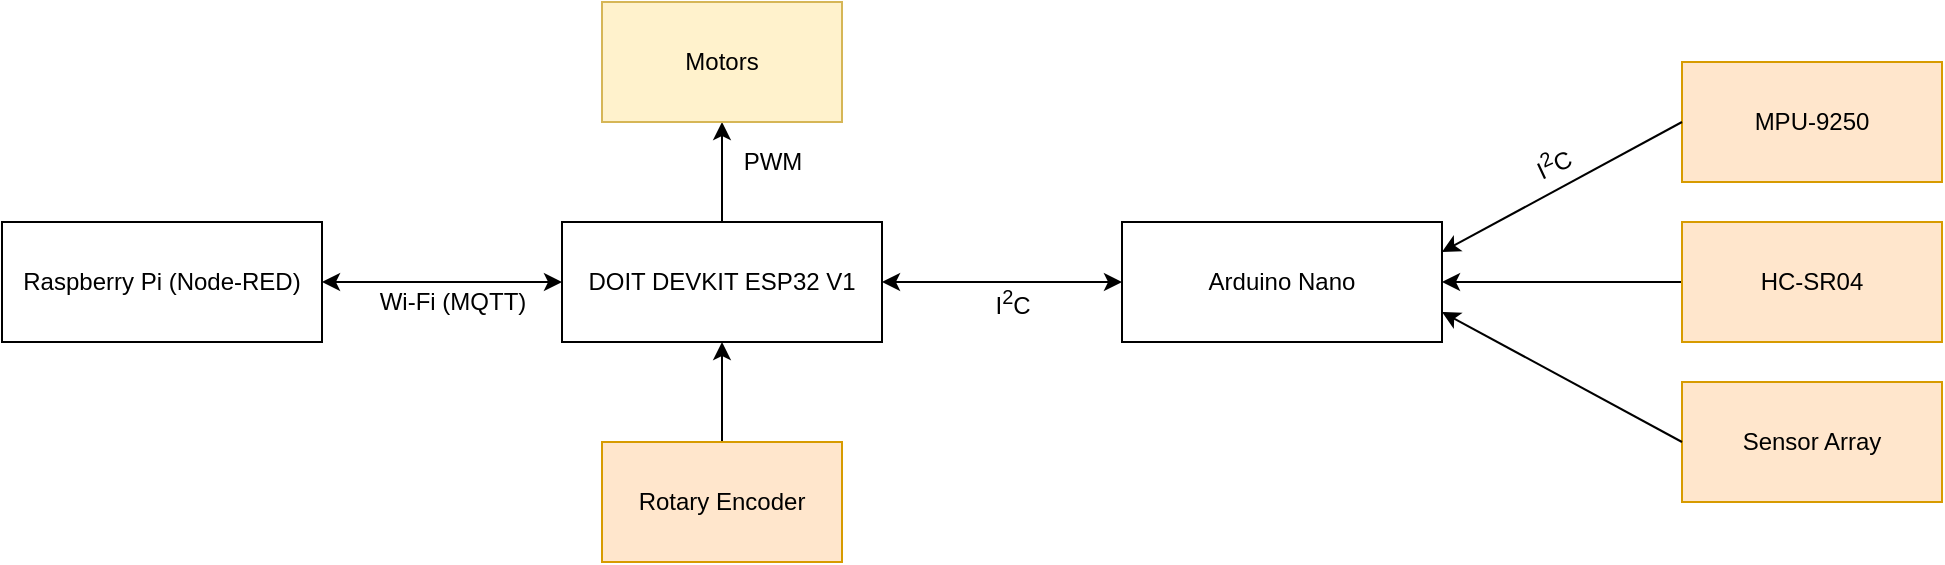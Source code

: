 <mxfile version="16.6.6" type="device"><diagram id="ubyR6rktMIwkKOeLpn3r" name="Page-1"><mxGraphModel dx="1020" dy="632" grid="1" gridSize="10" guides="1" tooltips="1" connect="1" arrows="1" fold="1" page="1" pageScale="1" pageWidth="827" pageHeight="1169" math="0" shadow="0"><root><mxCell id="0"/><mxCell id="1" parent="0"/><mxCell id="_yaw2SVtpC06VwBSN-_Q-24" value="" style="edgeStyle=orthogonalEdgeStyle;rounded=0;orthogonalLoop=1;jettySize=auto;html=1;" edge="1" parent="1" source="_yaw2SVtpC06VwBSN-_Q-1" target="_yaw2SVtpC06VwBSN-_Q-4"><mxGeometry relative="1" as="geometry"/></mxCell><mxCell id="_yaw2SVtpC06VwBSN-_Q-1" value="DOIT DEVKIT ESP32 V1" style="rounded=0;whiteSpace=wrap;html=1;" vertex="1" parent="1"><mxGeometry x="400" y="210" width="160" height="60" as="geometry"/></mxCell><mxCell id="_yaw2SVtpC06VwBSN-_Q-2" value="Arduino Nano" style="rounded=0;whiteSpace=wrap;html=1;" vertex="1" parent="1"><mxGeometry x="680" y="210" width="160" height="60" as="geometry"/></mxCell><mxCell id="_yaw2SVtpC06VwBSN-_Q-3" value="Raspberry Pi (Node-RED)" style="rounded=0;whiteSpace=wrap;html=1;" vertex="1" parent="1"><mxGeometry x="120" y="210" width="160" height="60" as="geometry"/></mxCell><mxCell id="_yaw2SVtpC06VwBSN-_Q-4" value="Motors" style="rounded=0;whiteSpace=wrap;html=1;fillColor=#fff2cc;strokeColor=#d6b656;" vertex="1" parent="1"><mxGeometry x="420" y="100" width="120" height="60" as="geometry"/></mxCell><mxCell id="_yaw2SVtpC06VwBSN-_Q-31" value="" style="edgeStyle=orthogonalEdgeStyle;rounded=0;orthogonalLoop=1;jettySize=auto;html=1;" edge="1" parent="1" source="_yaw2SVtpC06VwBSN-_Q-5" target="_yaw2SVtpC06VwBSN-_Q-1"><mxGeometry relative="1" as="geometry"/></mxCell><mxCell id="_yaw2SVtpC06VwBSN-_Q-5" value="Rotary Encoder" style="rounded=0;whiteSpace=wrap;html=1;fillColor=#ffe6cc;strokeColor=#d79b00;" vertex="1" parent="1"><mxGeometry x="420" y="320" width="120" height="60" as="geometry"/></mxCell><mxCell id="_yaw2SVtpC06VwBSN-_Q-6" value="Sensor Array" style="rounded=0;whiteSpace=wrap;html=1;fillColor=#ffe6cc;strokeColor=#d79b00;" vertex="1" parent="1"><mxGeometry x="960" y="290" width="130" height="60" as="geometry"/></mxCell><mxCell id="_yaw2SVtpC06VwBSN-_Q-13" value="" style="edgeStyle=orthogonalEdgeStyle;rounded=0;orthogonalLoop=1;jettySize=auto;html=1;" edge="1" parent="1" source="_yaw2SVtpC06VwBSN-_Q-8" target="_yaw2SVtpC06VwBSN-_Q-2"><mxGeometry relative="1" as="geometry"/></mxCell><mxCell id="_yaw2SVtpC06VwBSN-_Q-8" value="HC-SR04" style="rounded=0;whiteSpace=wrap;html=1;fillColor=#ffe6cc;strokeColor=#d79b00;" vertex="1" parent="1"><mxGeometry x="960" y="210" width="130" height="60" as="geometry"/></mxCell><mxCell id="_yaw2SVtpC06VwBSN-_Q-9" value="MPU-9250" style="rounded=0;whiteSpace=wrap;html=1;fillColor=#ffe6cc;strokeColor=#d79b00;" vertex="1" parent="1"><mxGeometry x="960" y="130" width="130" height="60" as="geometry"/></mxCell><mxCell id="_yaw2SVtpC06VwBSN-_Q-20" value="Wi-Fi (MQTT)" style="text;html=1;resizable=0;autosize=1;align=center;verticalAlign=middle;points=[];fillColor=none;strokeColor=none;rounded=0;" vertex="1" parent="1"><mxGeometry x="300" y="240" width="90" height="20" as="geometry"/></mxCell><mxCell id="_yaw2SVtpC06VwBSN-_Q-21" value="PWM" style="text;html=1;resizable=0;autosize=1;align=center;verticalAlign=middle;points=[];fillColor=none;strokeColor=none;rounded=0;" vertex="1" parent="1"><mxGeometry x="480" y="170" width="50" height="20" as="geometry"/></mxCell><mxCell id="_yaw2SVtpC06VwBSN-_Q-22" value="I&lt;sup&gt;2&lt;/sup&gt;C" style="text;html=1;resizable=0;autosize=1;align=center;verticalAlign=middle;points=[];fillColor=none;strokeColor=none;rounded=0;" vertex="1" parent="1"><mxGeometry x="610" y="240" width="30" height="20" as="geometry"/></mxCell><mxCell id="_yaw2SVtpC06VwBSN-_Q-23" value="I&lt;sup&gt;2&lt;/sup&gt;C" style="text;html=1;resizable=0;autosize=1;align=center;verticalAlign=middle;points=[];fillColor=none;strokeColor=none;rounded=0;rotation=-25;" vertex="1" parent="1"><mxGeometry x="880" y="170" width="30" height="20" as="geometry"/></mxCell><mxCell id="_yaw2SVtpC06VwBSN-_Q-26" value="" style="endArrow=classic;startArrow=classic;html=1;rounded=0;exitX=1;exitY=0.5;exitDx=0;exitDy=0;entryX=0;entryY=0.5;entryDx=0;entryDy=0;" edge="1" parent="1" source="_yaw2SVtpC06VwBSN-_Q-3" target="_yaw2SVtpC06VwBSN-_Q-1"><mxGeometry width="50" height="50" relative="1" as="geometry"><mxPoint x="330" y="280" as="sourcePoint"/><mxPoint x="380" y="230" as="targetPoint"/></mxGeometry></mxCell><mxCell id="_yaw2SVtpC06VwBSN-_Q-27" value="" style="endArrow=classic;startArrow=classic;html=1;rounded=0;exitX=1;exitY=0.5;exitDx=0;exitDy=0;entryX=0;entryY=0.5;entryDx=0;entryDy=0;" edge="1" parent="1"><mxGeometry width="50" height="50" relative="1" as="geometry"><mxPoint x="560" y="240" as="sourcePoint"/><mxPoint x="680" y="240" as="targetPoint"/></mxGeometry></mxCell><mxCell id="_yaw2SVtpC06VwBSN-_Q-29" value="" style="endArrow=classic;html=1;rounded=0;entryX=1;entryY=0.25;entryDx=0;entryDy=0;exitX=0;exitY=0.5;exitDx=0;exitDy=0;" edge="1" parent="1" source="_yaw2SVtpC06VwBSN-_Q-9" target="_yaw2SVtpC06VwBSN-_Q-2"><mxGeometry width="50" height="50" relative="1" as="geometry"><mxPoint x="730" y="250" as="sourcePoint"/><mxPoint x="780" y="200" as="targetPoint"/></mxGeometry></mxCell><mxCell id="_yaw2SVtpC06VwBSN-_Q-30" value="" style="endArrow=classic;html=1;rounded=0;entryX=1;entryY=0.75;entryDx=0;entryDy=0;exitX=0;exitY=0.5;exitDx=0;exitDy=0;" edge="1" parent="1" source="_yaw2SVtpC06VwBSN-_Q-6" target="_yaw2SVtpC06VwBSN-_Q-2"><mxGeometry width="50" height="50" relative="1" as="geometry"><mxPoint x="970" y="170" as="sourcePoint"/><mxPoint x="850" y="235" as="targetPoint"/></mxGeometry></mxCell></root></mxGraphModel></diagram></mxfile>